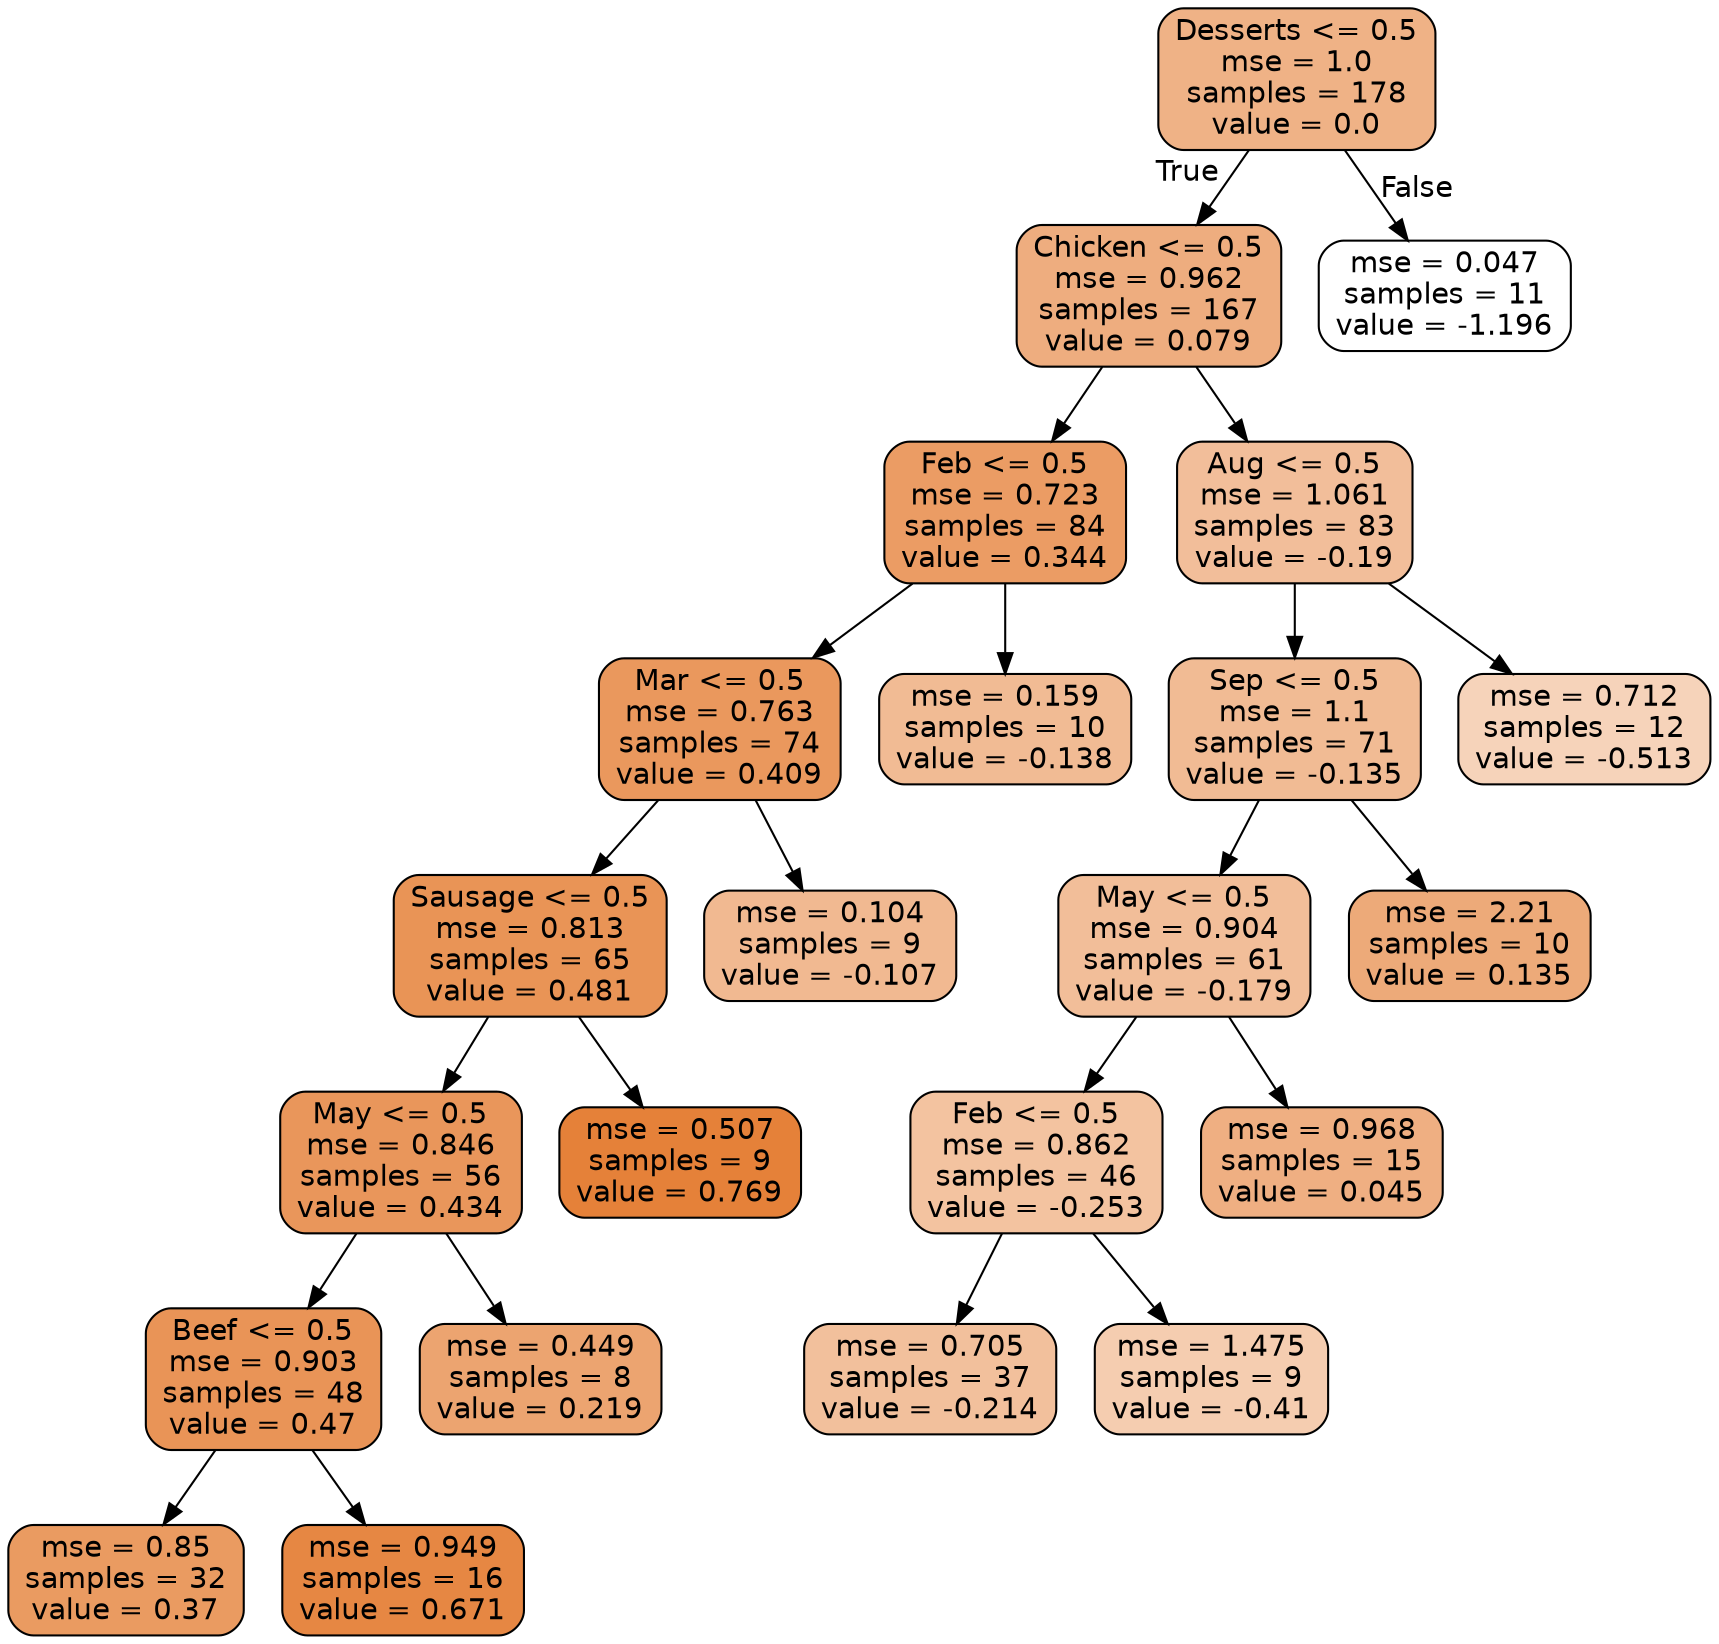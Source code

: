 digraph Tree {
node [shape=box, style="filled, rounded", color="black", fontname=helvetica] ;
edge [fontname=helvetica] ;
0 [label="Desserts <= 0.5\nmse = 1.0\nsamples = 178\nvalue = 0.0", fillcolor="#efb286"] ;
1 [label="Chicken <= 0.5\nmse = 0.962\nsamples = 167\nvalue = 0.079", fillcolor="#eead7f"] ;
0 -> 1 [labeldistance=2.5, labelangle=45, headlabel="True"] ;
2 [label="Feb <= 0.5\nmse = 0.723\nsamples = 84\nvalue = 0.344", fillcolor="#eb9c64"] ;
1 -> 2 ;
3 [label="Mar <= 0.5\nmse = 0.763\nsamples = 74\nvalue = 0.409", fillcolor="#ea985d"] ;
2 -> 3 ;
4 [label="Sausage <= 0.5\nmse = 0.813\nsamples = 65\nvalue = 0.481", fillcolor="#e99456"] ;
3 -> 4 ;
5 [label="May <= 0.5\nmse = 0.846\nsamples = 56\nvalue = 0.434", fillcolor="#e9965b"] ;
4 -> 5 ;
6 [label="Beef <= 0.5\nmse = 0.903\nsamples = 48\nvalue = 0.47", fillcolor="#e99457"] ;
5 -> 6 ;
7 [label="mse = 0.85\nsamples = 32\nvalue = 0.37", fillcolor="#ea9b61"] ;
6 -> 7 ;
8 [label="mse = 0.949\nsamples = 16\nvalue = 0.671", fillcolor="#e68743"] ;
6 -> 8 ;
9 [label="mse = 0.449\nsamples = 8\nvalue = 0.219", fillcolor="#eca470"] ;
5 -> 9 ;
10 [label="mse = 0.507\nsamples = 9\nvalue = 0.769", fillcolor="#e58139"] ;
4 -> 10 ;
11 [label="mse = 0.104\nsamples = 9\nvalue = -0.107", fillcolor="#f1b991"] ;
3 -> 11 ;
12 [label="mse = 0.159\nsamples = 10\nvalue = -0.138", fillcolor="#f1bb94"] ;
2 -> 12 ;
13 [label="Aug <= 0.5\nmse = 1.061\nsamples = 83\nvalue = -0.19", fillcolor="#f2be9a"] ;
1 -> 13 ;
14 [label="Sep <= 0.5\nmse = 1.1\nsamples = 71\nvalue = -0.135", fillcolor="#f1bb94"] ;
13 -> 14 ;
15 [label="May <= 0.5\nmse = 0.904\nsamples = 61\nvalue = -0.179", fillcolor="#f2be99"] ;
14 -> 15 ;
16 [label="Feb <= 0.5\nmse = 0.862\nsamples = 46\nvalue = -0.253", fillcolor="#f3c3a0"] ;
15 -> 16 ;
17 [label="mse = 0.705\nsamples = 37\nvalue = -0.214", fillcolor="#f2c09c"] ;
16 -> 17 ;
18 [label="mse = 1.475\nsamples = 9\nvalue = -0.41", fillcolor="#f5cdb0"] ;
16 -> 18 ;
19 [label="mse = 0.968\nsamples = 15\nvalue = 0.045", fillcolor="#efaf82"] ;
15 -> 19 ;
20 [label="mse = 2.21\nsamples = 10\nvalue = 0.135", fillcolor="#edaa79"] ;
14 -> 20 ;
21 [label="mse = 0.712\nsamples = 12\nvalue = -0.513", fillcolor="#f6d3ba"] ;
13 -> 21 ;
22 [label="mse = 0.047\nsamples = 11\nvalue = -1.196", fillcolor="#ffffff"] ;
0 -> 22 [labeldistance=2.5, labelangle=-45, headlabel="False"] ;
}